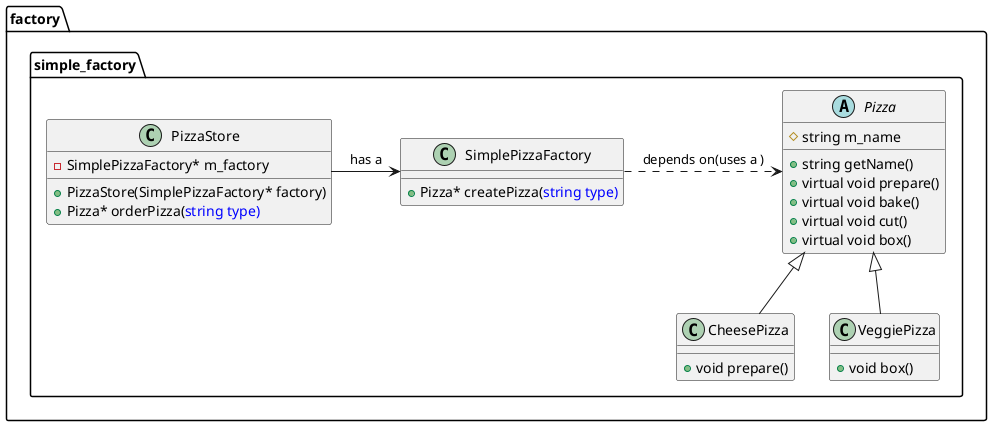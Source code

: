 @startuml SimpleFactory

namespace factory.simple_factory{

class PizzaStore{
    - SimplePizzaFactory* m_factory
    + PizzaStore(SimplePizzaFactory* factory)
    + Pizza* orderPizza(<color:blue>string type)
}

class SimplePizzaFactory{
    + Pizza* createPizza(<color:blue>string type)
}

abstract class Pizza{
    # string m_name
    + string getName()
    + virtual void prepare()
    + virtual void bake()
    + virtual void cut()
    + virtual void box()
}
class CheesePizza extends Pizza{
    + void prepare()
}
class VeggiePizza extends Pizza{
    + void box()
}

'layout
PizzaStore -[hidden]> SimplePizzaFactory
SimplePizzaFactory -[hidden]> Pizza

PizzaStore --> SimplePizzaFactory: has a
SimplePizzaFactory ..> Pizza: depends on(uses a )

' Association: One object is aware of another; it contains a pointer or reference to another object.
}




@enduml